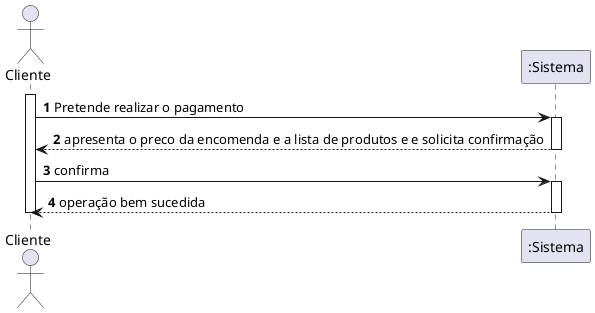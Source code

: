 @startuml
autonumber
actor "Cliente" as UNR

activate UNR
UNR -> ":Sistema" : Pretende realizar o pagamento
activate ":Sistema"
":Sistema" --> UNR : apresenta o preco da encomenda e a lista de produtos e e solicita confirmação
deactivate ":Sistema"

UNR -> ":Sistema" : confirma
activate ":Sistema"
":Sistema" --> UNR : operação bem sucedida
deactivate ":Sistema"

deactivate UNR
@enduml